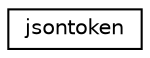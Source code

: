 digraph "Graphical Class Hierarchy"
{
 // INTERACTIVE_SVG=YES
  edge [fontname="Helvetica",fontsize="10",labelfontname="Helvetica",labelfontsize="10"];
  node [fontname="Helvetica",fontsize="10",shape=record];
  rankdir="LR";
  Node0 [label="jsontoken",height=0.2,width=0.4,color="black", fillcolor="white", style="filled",URL="$structjsontoken.html",tooltip="JSON token. "];
}
